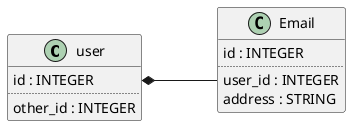 @startuml
left to right direction

class user {
    id : INTEGER
    ..
    other_id : INTEGER
}

class Email {
    id : INTEGER
    ..
    user_id : INTEGER
    address : STRING
}

user::id *-- Email::user_id
@enduml